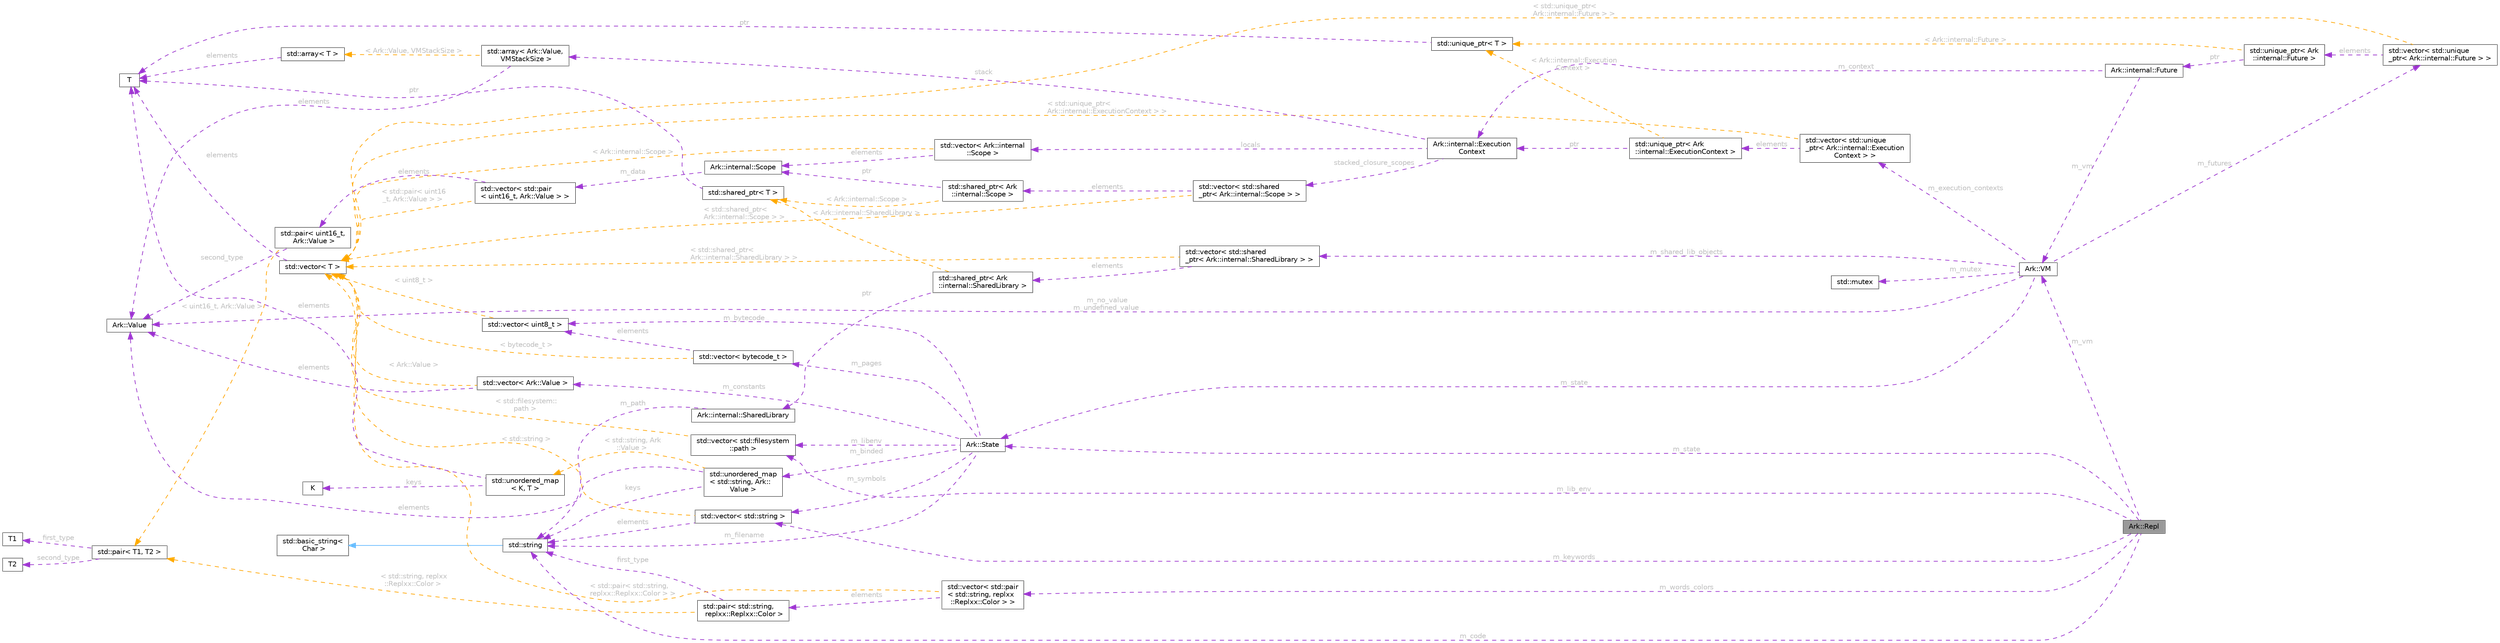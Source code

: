 digraph "Ark::Repl"
{
 // INTERACTIVE_SVG=YES
 // LATEX_PDF_SIZE
  bgcolor="transparent";
  edge [fontname=Helvetica,fontsize=10,labelfontname=Helvetica,labelfontsize=10];
  node [fontname=Helvetica,fontsize=10,shape=box,height=0.2,width=0.4];
  rankdir="LR";
  Node1 [id="Node000001",label="Ark::Repl",height=0.2,width=0.4,color="gray40", fillcolor="grey60", style="filled", fontcolor="black",tooltip=" "];
  Node2 -> Node1 [id="edge1_Node000001_Node000002",dir="back",color="darkorchid3",style="dashed",tooltip=" ",label=" m_code",fontcolor="grey" ];
  Node2 [id="Node000002",label="std::string",height=0.2,width=0.4,color="gray40", fillcolor="white", style="filled",tooltip=" "];
  Node3 -> Node2 [id="edge2_Node000002_Node000003",dir="back",color="steelblue1",style="solid",tooltip=" "];
  Node3 [id="Node000003",label="std::basic_string\<\l Char \>",height=0.2,width=0.4,color="gray40", fillcolor="white", style="filled",tooltip=" "];
  Node4 -> Node1 [id="edge3_Node000001_Node000004",dir="back",color="darkorchid3",style="dashed",tooltip=" ",label=" m_lib_env",fontcolor="grey" ];
  Node4 [id="Node000004",label="std::vector\< std::filesystem\l::path \>",height=0.2,width=0.4,color="gray40", fillcolor="white", style="filled",tooltip=" "];
  Node5 -> Node4 [id="edge4_Node000004_Node000005",dir="back",color="orange",style="dashed",tooltip=" ",label=" \< std::filesystem::\lpath \>",fontcolor="grey" ];
  Node5 [id="Node000005",label="std::vector\< T \>",height=0.2,width=0.4,color="gray40", fillcolor="white", style="filled",tooltip=" "];
  Node6 -> Node5 [id="edge5_Node000005_Node000006",dir="back",color="darkorchid3",style="dashed",tooltip=" ",label=" elements",fontcolor="grey" ];
  Node6 [id="Node000006",label="T",height=0.2,width=0.4,color="gray40", fillcolor="white", style="filled",tooltip=" "];
  Node7 -> Node1 [id="edge6_Node000001_Node000007",dir="back",color="darkorchid3",style="dashed",tooltip=" ",label=" m_state",fontcolor="grey" ];
  Node7 [id="Node000007",label="Ark::State",height=0.2,width=0.4,color="gray40", fillcolor="white", style="filled",URL="$d1/d37/classArk_1_1State.html",tooltip="Ark state to handle the dirty job of loading and compiling ArkScript code."];
  Node8 -> Node7 [id="edge7_Node000007_Node000008",dir="back",color="darkorchid3",style="dashed",tooltip=" ",label=" m_bytecode",fontcolor="grey" ];
  Node8 [id="Node000008",label="std::vector\< uint8_t \>",height=0.2,width=0.4,color="gray40", fillcolor="white", style="filled",tooltip=" "];
  Node5 -> Node8 [id="edge8_Node000008_Node000005",dir="back",color="orange",style="dashed",tooltip=" ",label=" \< uint8_t \>",fontcolor="grey" ];
  Node4 -> Node7 [id="edge9_Node000007_Node000004",dir="back",color="darkorchid3",style="dashed",tooltip=" ",label=" m_libenv",fontcolor="grey" ];
  Node2 -> Node7 [id="edge10_Node000007_Node000002",dir="back",color="darkorchid3",style="dashed",tooltip=" ",label=" m_filename",fontcolor="grey" ];
  Node9 -> Node7 [id="edge11_Node000007_Node000009",dir="back",color="darkorchid3",style="dashed",tooltip=" ",label=" m_symbols",fontcolor="grey" ];
  Node9 [id="Node000009",label="std::vector\< std::string \>",height=0.2,width=0.4,color="gray40", fillcolor="white", style="filled",tooltip=" "];
  Node2 -> Node9 [id="edge12_Node000009_Node000002",dir="back",color="darkorchid3",style="dashed",tooltip=" ",label=" elements",fontcolor="grey" ];
  Node5 -> Node9 [id="edge13_Node000009_Node000005",dir="back",color="orange",style="dashed",tooltip=" ",label=" \< std::string \>",fontcolor="grey" ];
  Node10 -> Node7 [id="edge14_Node000007_Node000010",dir="back",color="darkorchid3",style="dashed",tooltip=" ",label=" m_constants",fontcolor="grey" ];
  Node10 [id="Node000010",label="std::vector\< Ark::Value \>",height=0.2,width=0.4,color="gray40", fillcolor="white", style="filled",tooltip=" "];
  Node11 -> Node10 [id="edge15_Node000010_Node000011",dir="back",color="darkorchid3",style="dashed",tooltip=" ",label=" elements",fontcolor="grey" ];
  Node11 [id="Node000011",label="Ark::Value",height=0.2,width=0.4,color="gray40", fillcolor="white", style="filled",URL="$d3/d90/classArk_1_1Value.html",tooltip=" "];
  Node5 -> Node10 [id="edge16_Node000010_Node000005",dir="back",color="orange",style="dashed",tooltip=" ",label=" \< Ark::Value \>",fontcolor="grey" ];
  Node12 -> Node7 [id="edge17_Node000007_Node000012",dir="back",color="darkorchid3",style="dashed",tooltip=" ",label=" m_pages",fontcolor="grey" ];
  Node12 [id="Node000012",label="std::vector\< bytecode_t \>",height=0.2,width=0.4,color="gray40", fillcolor="white", style="filled",tooltip=" "];
  Node8 -> Node12 [id="edge18_Node000012_Node000008",dir="back",color="darkorchid3",style="dashed",tooltip=" ",label=" elements",fontcolor="grey" ];
  Node5 -> Node12 [id="edge19_Node000012_Node000005",dir="back",color="orange",style="dashed",tooltip=" ",label=" \< bytecode_t \>",fontcolor="grey" ];
  Node13 -> Node7 [id="edge20_Node000007_Node000013",dir="back",color="darkorchid3",style="dashed",tooltip=" ",label=" m_binded",fontcolor="grey" ];
  Node13 [id="Node000013",label="std::unordered_map\l\< std::string, Ark::\lValue \>",height=0.2,width=0.4,color="gray40", fillcolor="white", style="filled",tooltip=" "];
  Node2 -> Node13 [id="edge21_Node000013_Node000002",dir="back",color="darkorchid3",style="dashed",tooltip=" ",label=" keys",fontcolor="grey" ];
  Node11 -> Node13 [id="edge22_Node000013_Node000011",dir="back",color="darkorchid3",style="dashed",tooltip=" ",label=" elements",fontcolor="grey" ];
  Node14 -> Node13 [id="edge23_Node000013_Node000014",dir="back",color="orange",style="dashed",tooltip=" ",label=" \< std::string, Ark\l::Value \>",fontcolor="grey" ];
  Node14 [id="Node000014",label="std::unordered_map\l\< K, T \>",height=0.2,width=0.4,color="gray40", fillcolor="white", style="filled",tooltip=" "];
  Node15 -> Node14 [id="edge24_Node000014_Node000015",dir="back",color="darkorchid3",style="dashed",tooltip=" ",label=" keys",fontcolor="grey" ];
  Node15 [id="Node000015",label="K",height=0.2,width=0.4,color="gray40", fillcolor="white", style="filled",tooltip=" "];
  Node6 -> Node14 [id="edge25_Node000014_Node000006",dir="back",color="darkorchid3",style="dashed",tooltip=" ",label=" elements",fontcolor="grey" ];
  Node16 -> Node1 [id="edge26_Node000001_Node000016",dir="back",color="darkorchid3",style="dashed",tooltip=" ",label=" m_vm",fontcolor="grey" ];
  Node16 [id="Node000016",label="Ark::VM",height=0.2,width=0.4,color="gray40", fillcolor="white", style="filled",URL="$d2/d93/classArk_1_1VM.html",tooltip="The ArkScript virtual machine, executing ArkScript bytecode."];
  Node7 -> Node16 [id="edge27_Node000016_Node000007",dir="back",color="darkorchid3",style="dashed",tooltip=" ",label=" m_state",fontcolor="grey" ];
  Node17 -> Node16 [id="edge28_Node000016_Node000017",dir="back",color="darkorchid3",style="dashed",tooltip=" ",label=" m_execution_contexts",fontcolor="grey" ];
  Node17 [id="Node000017",label="std::vector\< std::unique\l_ptr\< Ark::internal::Execution\lContext \> \>",height=0.2,width=0.4,color="gray40", fillcolor="white", style="filled",tooltip=" "];
  Node18 -> Node17 [id="edge29_Node000017_Node000018",dir="back",color="darkorchid3",style="dashed",tooltip=" ",label=" elements",fontcolor="grey" ];
  Node18 [id="Node000018",label="std::unique_ptr\< Ark\l::internal::ExecutionContext \>",height=0.2,width=0.4,color="gray40", fillcolor="white", style="filled",tooltip=" "];
  Node19 -> Node18 [id="edge30_Node000018_Node000019",dir="back",color="darkorchid3",style="dashed",tooltip=" ",label=" ptr",fontcolor="grey" ];
  Node19 [id="Node000019",label="Ark::internal::Execution\lContext",height=0.2,width=0.4,color="gray40", fillcolor="white", style="filled",URL="$d0/daf/structArk_1_1internal_1_1ExecutionContext.html",tooltip=" "];
  Node20 -> Node19 [id="edge31_Node000019_Node000020",dir="back",color="darkorchid3",style="dashed",tooltip=" ",label=" stack",fontcolor="grey" ];
  Node20 [id="Node000020",label="std::array\< Ark::Value,\l VMStackSize \>",height=0.2,width=0.4,color="gray40", fillcolor="white", style="filled",tooltip=" "];
  Node11 -> Node20 [id="edge32_Node000020_Node000011",dir="back",color="darkorchid3",style="dashed",tooltip=" ",label=" elements",fontcolor="grey" ];
  Node21 -> Node20 [id="edge33_Node000020_Node000021",dir="back",color="orange",style="dashed",tooltip=" ",label=" \< Ark::Value, VMStackSize \>",fontcolor="grey" ];
  Node21 [id="Node000021",label="std::array\< T \>",height=0.2,width=0.4,color="gray40", fillcolor="white", style="filled",tooltip=" "];
  Node6 -> Node21 [id="edge34_Node000021_Node000006",dir="back",color="darkorchid3",style="dashed",tooltip=" ",label=" elements",fontcolor="grey" ];
  Node22 -> Node19 [id="edge35_Node000019_Node000022",dir="back",color="darkorchid3",style="dashed",tooltip=" ",label=" stacked_closure_scopes",fontcolor="grey" ];
  Node22 [id="Node000022",label="std::vector\< std::shared\l_ptr\< Ark::internal::Scope \> \>",height=0.2,width=0.4,color="gray40", fillcolor="white", style="filled",tooltip=" "];
  Node23 -> Node22 [id="edge36_Node000022_Node000023",dir="back",color="darkorchid3",style="dashed",tooltip=" ",label=" elements",fontcolor="grey" ];
  Node23 [id="Node000023",label="std::shared_ptr\< Ark\l::internal::Scope \>",height=0.2,width=0.4,color="gray40", fillcolor="white", style="filled",tooltip=" "];
  Node24 -> Node23 [id="edge37_Node000023_Node000024",dir="back",color="darkorchid3",style="dashed",tooltip=" ",label=" ptr",fontcolor="grey" ];
  Node24 [id="Node000024",label="Ark::internal::Scope",height=0.2,width=0.4,color="gray40", fillcolor="white", style="filled",URL="$d5/d74/classArk_1_1internal_1_1Scope.html",tooltip="A class to handle the VM scope more efficiently."];
  Node25 -> Node24 [id="edge38_Node000024_Node000025",dir="back",color="darkorchid3",style="dashed",tooltip=" ",label=" m_data",fontcolor="grey" ];
  Node25 [id="Node000025",label="std::vector\< std::pair\l\< uint16_t, Ark::Value \> \>",height=0.2,width=0.4,color="gray40", fillcolor="white", style="filled",tooltip=" "];
  Node26 -> Node25 [id="edge39_Node000025_Node000026",dir="back",color="darkorchid3",style="dashed",tooltip=" ",label=" elements",fontcolor="grey" ];
  Node26 [id="Node000026",label="std::pair\< uint16_t,\l Ark::Value \>",height=0.2,width=0.4,color="gray40", fillcolor="white", style="filled",tooltip=" "];
  Node11 -> Node26 [id="edge40_Node000026_Node000011",dir="back",color="darkorchid3",style="dashed",tooltip=" ",label=" second_type",fontcolor="grey" ];
  Node27 -> Node26 [id="edge41_Node000026_Node000027",dir="back",color="orange",style="dashed",tooltip=" ",label=" \< uint16_t, Ark::Value \>",fontcolor="grey" ];
  Node27 [id="Node000027",label="std::pair\< T1, T2 \>",height=0.2,width=0.4,color="gray40", fillcolor="white", style="filled",tooltip=" "];
  Node28 -> Node27 [id="edge42_Node000027_Node000028",dir="back",color="darkorchid3",style="dashed",tooltip=" ",label=" first_type",fontcolor="grey" ];
  Node28 [id="Node000028",label="T1",height=0.2,width=0.4,color="gray40", fillcolor="white", style="filled",tooltip=" "];
  Node29 -> Node27 [id="edge43_Node000027_Node000029",dir="back",color="darkorchid3",style="dashed",tooltip=" ",label=" second_type",fontcolor="grey" ];
  Node29 [id="Node000029",label="T2",height=0.2,width=0.4,color="gray40", fillcolor="white", style="filled",tooltip=" "];
  Node5 -> Node25 [id="edge44_Node000025_Node000005",dir="back",color="orange",style="dashed",tooltip=" ",label=" \< std::pair\< uint16\l_t, Ark::Value \> \>",fontcolor="grey" ];
  Node30 -> Node23 [id="edge45_Node000023_Node000030",dir="back",color="orange",style="dashed",tooltip=" ",label=" \< Ark::internal::Scope \>",fontcolor="grey" ];
  Node30 [id="Node000030",label="std::shared_ptr\< T \>",height=0.2,width=0.4,color="gray40", fillcolor="white", style="filled",tooltip=" "];
  Node6 -> Node30 [id="edge46_Node000030_Node000006",dir="back",color="darkorchid3",style="dashed",tooltip=" ",label=" ptr",fontcolor="grey" ];
  Node5 -> Node22 [id="edge47_Node000022_Node000005",dir="back",color="orange",style="dashed",tooltip=" ",label=" \< std::shared_ptr\<\l Ark::internal::Scope \> \>",fontcolor="grey" ];
  Node31 -> Node19 [id="edge48_Node000019_Node000031",dir="back",color="darkorchid3",style="dashed",tooltip=" ",label=" locals",fontcolor="grey" ];
  Node31 [id="Node000031",label="std::vector\< Ark::internal\l::Scope \>",height=0.2,width=0.4,color="gray40", fillcolor="white", style="filled",tooltip=" "];
  Node24 -> Node31 [id="edge49_Node000031_Node000024",dir="back",color="darkorchid3",style="dashed",tooltip=" ",label=" elements",fontcolor="grey" ];
  Node5 -> Node31 [id="edge50_Node000031_Node000005",dir="back",color="orange",style="dashed",tooltip=" ",label=" \< Ark::internal::Scope \>",fontcolor="grey" ];
  Node32 -> Node18 [id="edge51_Node000018_Node000032",dir="back",color="orange",style="dashed",tooltip=" ",label=" \< Ark::internal::Execution\lContext \>",fontcolor="grey" ];
  Node32 [id="Node000032",label="std::unique_ptr\< T \>",height=0.2,width=0.4,color="gray40", fillcolor="white", style="filled",tooltip=" "];
  Node6 -> Node32 [id="edge52_Node000032_Node000006",dir="back",color="darkorchid3",style="dashed",tooltip=" ",label=" ptr",fontcolor="grey" ];
  Node5 -> Node17 [id="edge53_Node000017_Node000005",dir="back",color="orange",style="dashed",tooltip=" ",label=" \< std::unique_ptr\<\l Ark::internal::ExecutionContext \> \>",fontcolor="grey" ];
  Node33 -> Node16 [id="edge54_Node000016_Node000033",dir="back",color="darkorchid3",style="dashed",tooltip=" ",label=" m_mutex",fontcolor="grey" ];
  Node33 [id="Node000033",label="std::mutex",height=0.2,width=0.4,color="gray40", fillcolor="white", style="filled",tooltip=" "];
  Node34 -> Node16 [id="edge55_Node000016_Node000034",dir="back",color="darkorchid3",style="dashed",tooltip=" ",label=" m_shared_lib_objects",fontcolor="grey" ];
  Node34 [id="Node000034",label="std::vector\< std::shared\l_ptr\< Ark::internal::SharedLibrary \> \>",height=0.2,width=0.4,color="gray40", fillcolor="white", style="filled",tooltip=" "];
  Node35 -> Node34 [id="edge56_Node000034_Node000035",dir="back",color="darkorchid3",style="dashed",tooltip=" ",label=" elements",fontcolor="grey" ];
  Node35 [id="Node000035",label="std::shared_ptr\< Ark\l::internal::SharedLibrary \>",height=0.2,width=0.4,color="gray40", fillcolor="white", style="filled",tooltip=" "];
  Node36 -> Node35 [id="edge57_Node000035_Node000036",dir="back",color="darkorchid3",style="dashed",tooltip=" ",label=" ptr",fontcolor="grey" ];
  Node36 [id="Node000036",label="Ark::internal::SharedLibrary",height=0.2,width=0.4,color="gray40", fillcolor="white", style="filled",URL="$d0/d8a/classArk_1_1internal_1_1SharedLibrary.html",tooltip="Handling a shared library as an ArkScript plugin."];
  Node2 -> Node36 [id="edge58_Node000036_Node000002",dir="back",color="darkorchid3",style="dashed",tooltip=" ",label=" m_path",fontcolor="grey" ];
  Node30 -> Node35 [id="edge59_Node000035_Node000030",dir="back",color="orange",style="dashed",tooltip=" ",label=" \< Ark::internal::SharedLibrary \>",fontcolor="grey" ];
  Node5 -> Node34 [id="edge60_Node000034_Node000005",dir="back",color="orange",style="dashed",tooltip=" ",label=" \< std::shared_ptr\<\l Ark::internal::SharedLibrary \> \>",fontcolor="grey" ];
  Node37 -> Node16 [id="edge61_Node000016_Node000037",dir="back",color="darkorchid3",style="dashed",tooltip=" ",label=" m_futures",fontcolor="grey" ];
  Node37 [id="Node000037",label="std::vector\< std::unique\l_ptr\< Ark::internal::Future \> \>",height=0.2,width=0.4,color="gray40", fillcolor="white", style="filled",tooltip=" "];
  Node38 -> Node37 [id="edge62_Node000037_Node000038",dir="back",color="darkorchid3",style="dashed",tooltip=" ",label=" elements",fontcolor="grey" ];
  Node38 [id="Node000038",label="std::unique_ptr\< Ark\l::internal::Future \>",height=0.2,width=0.4,color="gray40", fillcolor="white", style="filled",tooltip=" "];
  Node39 -> Node38 [id="edge63_Node000038_Node000039",dir="back",color="darkorchid3",style="dashed",tooltip=" ",label=" ptr",fontcolor="grey" ];
  Node39 [id="Node000039",label="Ark::internal::Future",height=0.2,width=0.4,color="gray40", fillcolor="white", style="filled",URL="$d4/d6d/classArk_1_1internal_1_1Future.html",tooltip=" "];
  Node19 -> Node39 [id="edge64_Node000039_Node000019",dir="back",color="darkorchid3",style="dashed",tooltip=" ",label=" m_context",fontcolor="grey" ];
  Node16 -> Node39 [id="edge65_Node000039_Node000016",dir="back",color="darkorchid3",style="dashed",tooltip=" ",label=" m_vm",fontcolor="grey" ];
  Node32 -> Node38 [id="edge66_Node000038_Node000032",dir="back",color="orange",style="dashed",tooltip=" ",label=" \< Ark::internal::Future \>",fontcolor="grey" ];
  Node5 -> Node37 [id="edge67_Node000037_Node000005",dir="back",color="orange",style="dashed",tooltip=" ",label=" \< std::unique_ptr\<\l Ark::internal::Future \> \>",fontcolor="grey" ];
  Node11 -> Node16 [id="edge68_Node000016_Node000011",dir="back",color="darkorchid3",style="dashed",tooltip=" ",label=" m_no_value\nm_undefined_value",fontcolor="grey" ];
  Node9 -> Node1 [id="edge69_Node000001_Node000009",dir="back",color="darkorchid3",style="dashed",tooltip=" ",label=" m_keywords",fontcolor="grey" ];
  Node40 -> Node1 [id="edge70_Node000001_Node000040",dir="back",color="darkorchid3",style="dashed",tooltip=" ",label=" m_words_colors",fontcolor="grey" ];
  Node40 [id="Node000040",label="std::vector\< std::pair\l\< std::string, replxx\l::Replxx::Color \> \>",height=0.2,width=0.4,color="gray40", fillcolor="white", style="filled",tooltip=" "];
  Node41 -> Node40 [id="edge71_Node000040_Node000041",dir="back",color="darkorchid3",style="dashed",tooltip=" ",label=" elements",fontcolor="grey" ];
  Node41 [id="Node000041",label="std::pair\< std::string,\l replxx::Replxx::Color \>",height=0.2,width=0.4,color="gray40", fillcolor="white", style="filled",tooltip=" "];
  Node2 -> Node41 [id="edge72_Node000041_Node000002",dir="back",color="darkorchid3",style="dashed",tooltip=" ",label=" first_type",fontcolor="grey" ];
  Node27 -> Node41 [id="edge73_Node000041_Node000027",dir="back",color="orange",style="dashed",tooltip=" ",label=" \< std::string, replxx\l::Replxx::Color \>",fontcolor="grey" ];
  Node5 -> Node40 [id="edge74_Node000040_Node000005",dir="back",color="orange",style="dashed",tooltip=" ",label=" \< std::pair\< std::string,\l replxx::Replxx::Color \> \>",fontcolor="grey" ];
}
